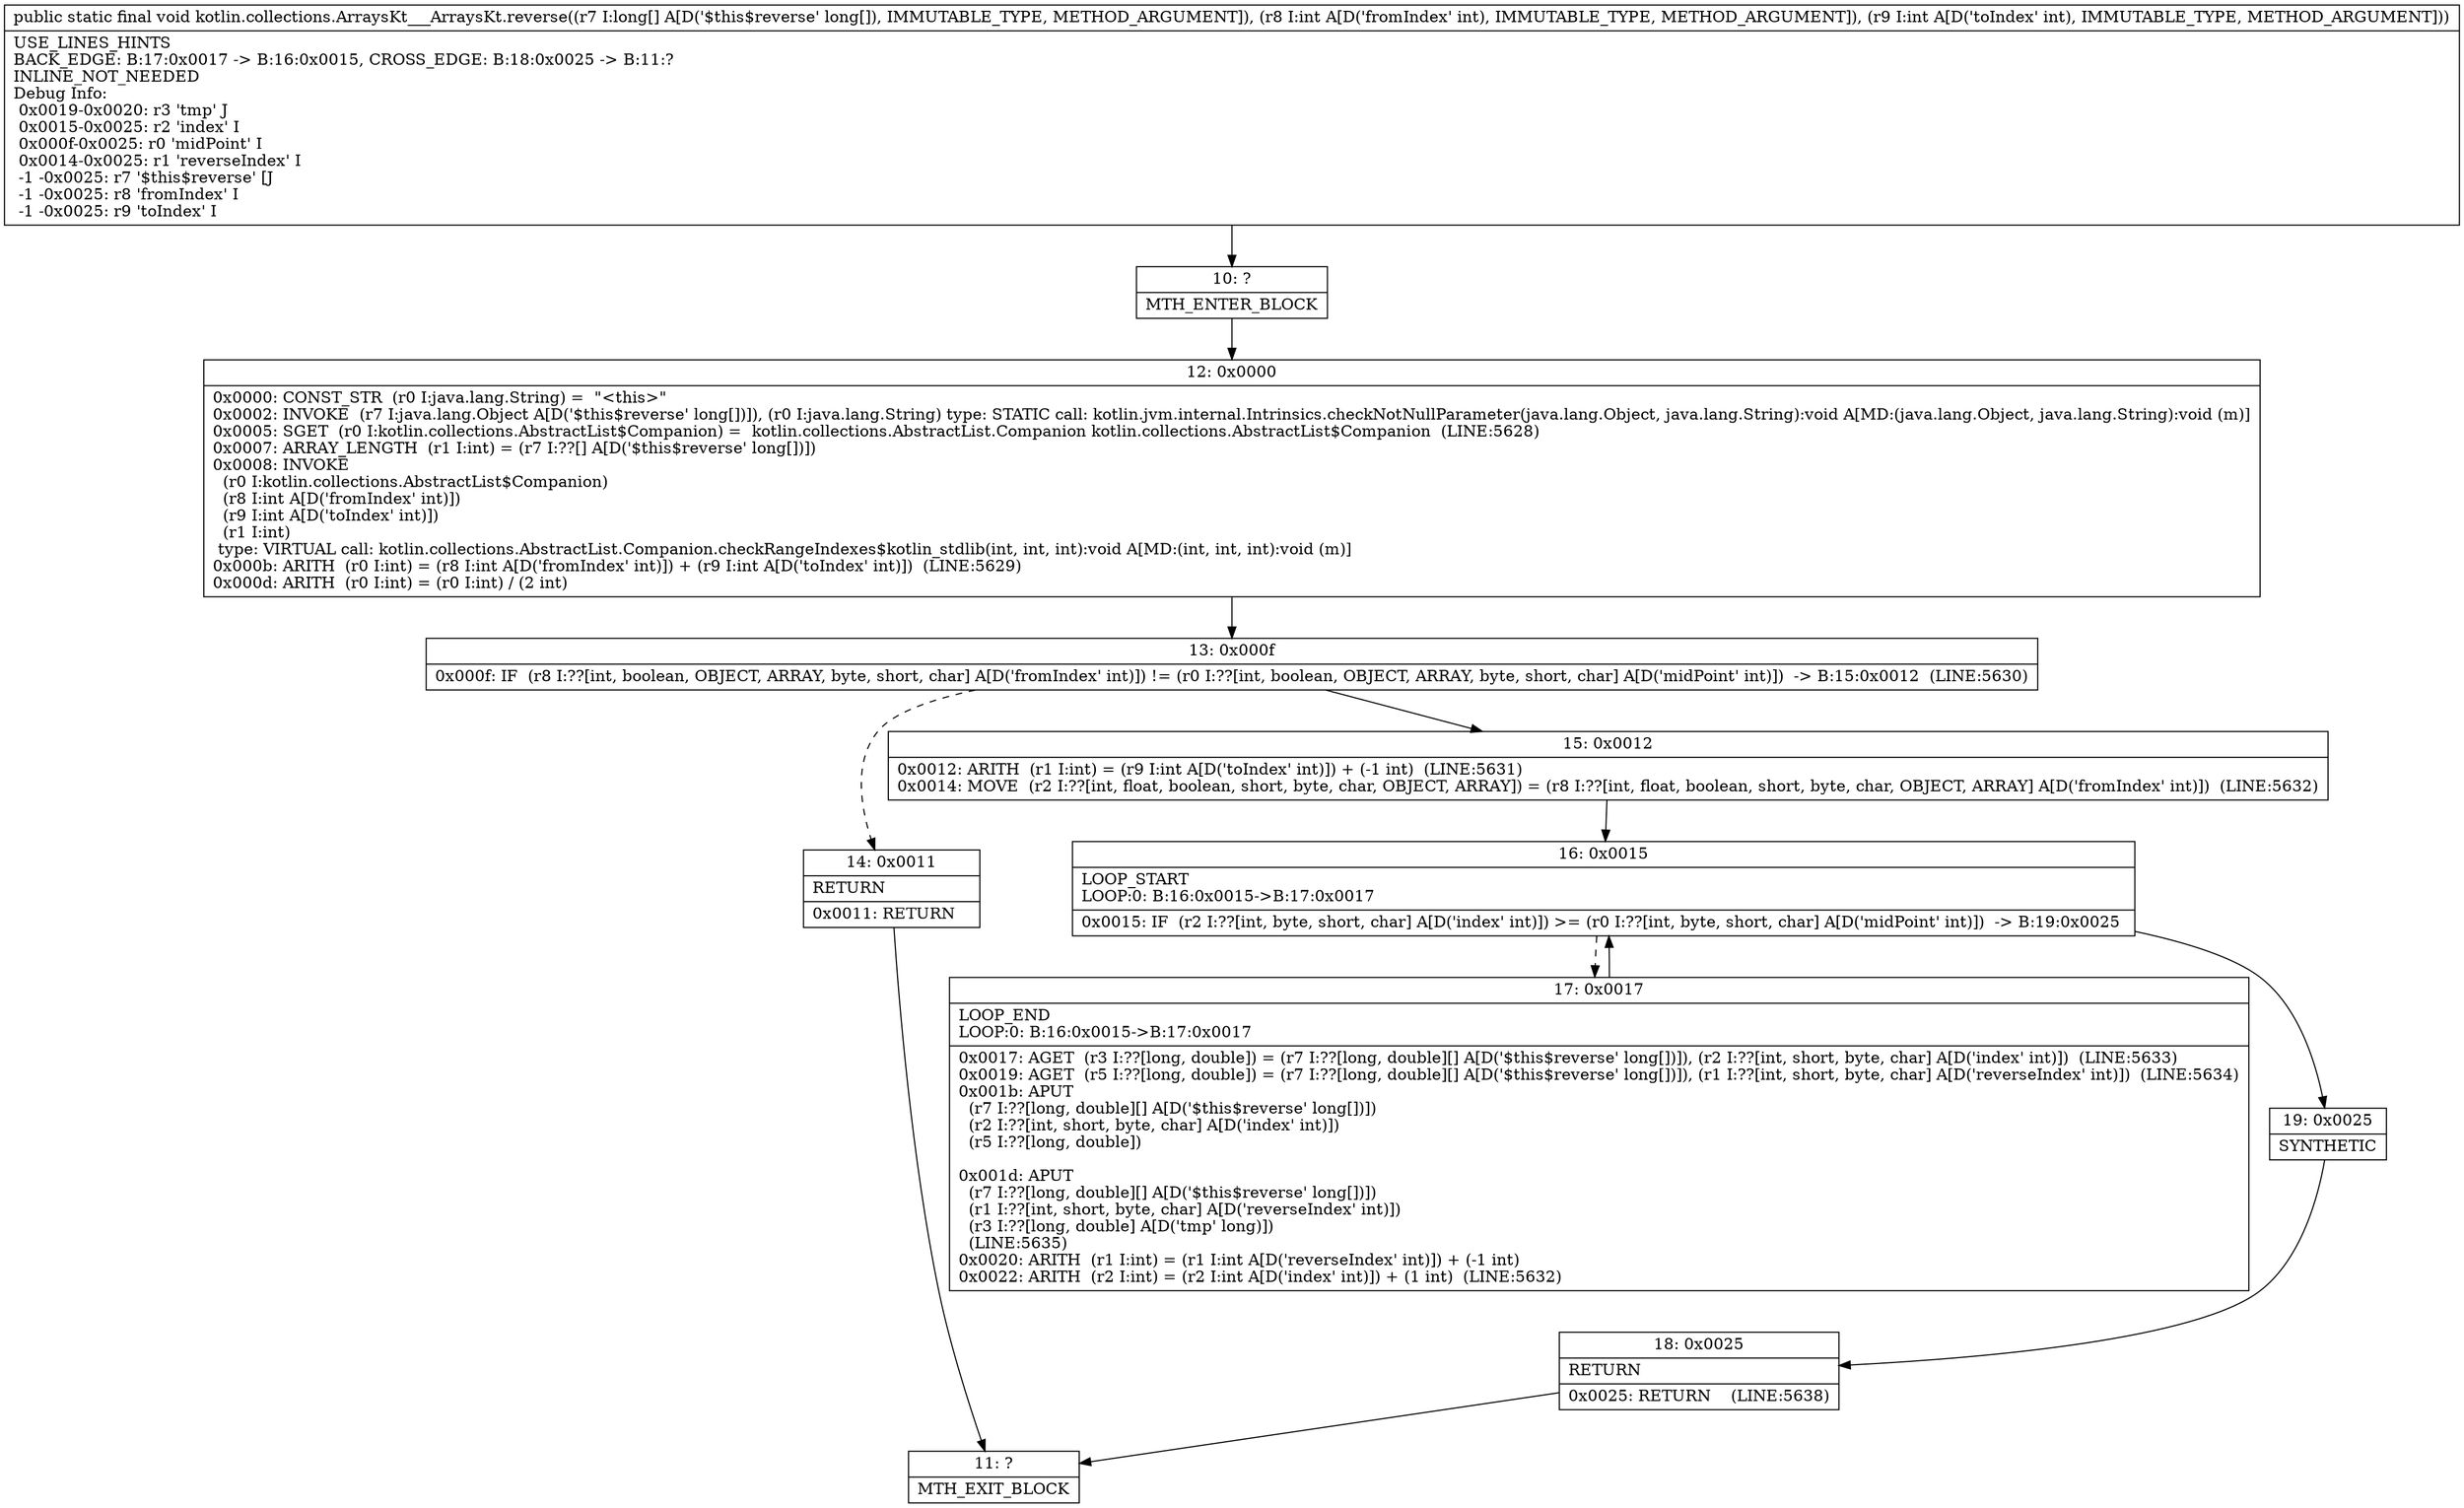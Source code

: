 digraph "CFG forkotlin.collections.ArraysKt___ArraysKt.reverse([JII)V" {
Node_10 [shape=record,label="{10\:\ ?|MTH_ENTER_BLOCK\l}"];
Node_12 [shape=record,label="{12\:\ 0x0000|0x0000: CONST_STR  (r0 I:java.lang.String) =  \"\<this\>\" \l0x0002: INVOKE  (r7 I:java.lang.Object A[D('$this$reverse' long[])]), (r0 I:java.lang.String) type: STATIC call: kotlin.jvm.internal.Intrinsics.checkNotNullParameter(java.lang.Object, java.lang.String):void A[MD:(java.lang.Object, java.lang.String):void (m)]\l0x0005: SGET  (r0 I:kotlin.collections.AbstractList$Companion) =  kotlin.collections.AbstractList.Companion kotlin.collections.AbstractList$Companion  (LINE:5628)\l0x0007: ARRAY_LENGTH  (r1 I:int) = (r7 I:??[] A[D('$this$reverse' long[])]) \l0x0008: INVOKE  \l  (r0 I:kotlin.collections.AbstractList$Companion)\l  (r8 I:int A[D('fromIndex' int)])\l  (r9 I:int A[D('toIndex' int)])\l  (r1 I:int)\l type: VIRTUAL call: kotlin.collections.AbstractList.Companion.checkRangeIndexes$kotlin_stdlib(int, int, int):void A[MD:(int, int, int):void (m)]\l0x000b: ARITH  (r0 I:int) = (r8 I:int A[D('fromIndex' int)]) + (r9 I:int A[D('toIndex' int)])  (LINE:5629)\l0x000d: ARITH  (r0 I:int) = (r0 I:int) \/ (2 int) \l}"];
Node_13 [shape=record,label="{13\:\ 0x000f|0x000f: IF  (r8 I:??[int, boolean, OBJECT, ARRAY, byte, short, char] A[D('fromIndex' int)]) != (r0 I:??[int, boolean, OBJECT, ARRAY, byte, short, char] A[D('midPoint' int)])  \-\> B:15:0x0012  (LINE:5630)\l}"];
Node_14 [shape=record,label="{14\:\ 0x0011|RETURN\l|0x0011: RETURN   \l}"];
Node_11 [shape=record,label="{11\:\ ?|MTH_EXIT_BLOCK\l}"];
Node_15 [shape=record,label="{15\:\ 0x0012|0x0012: ARITH  (r1 I:int) = (r9 I:int A[D('toIndex' int)]) + (\-1 int)  (LINE:5631)\l0x0014: MOVE  (r2 I:??[int, float, boolean, short, byte, char, OBJECT, ARRAY]) = (r8 I:??[int, float, boolean, short, byte, char, OBJECT, ARRAY] A[D('fromIndex' int)])  (LINE:5632)\l}"];
Node_16 [shape=record,label="{16\:\ 0x0015|LOOP_START\lLOOP:0: B:16:0x0015\-\>B:17:0x0017\l|0x0015: IF  (r2 I:??[int, byte, short, char] A[D('index' int)]) \>= (r0 I:??[int, byte, short, char] A[D('midPoint' int)])  \-\> B:19:0x0025 \l}"];
Node_17 [shape=record,label="{17\:\ 0x0017|LOOP_END\lLOOP:0: B:16:0x0015\-\>B:17:0x0017\l|0x0017: AGET  (r3 I:??[long, double]) = (r7 I:??[long, double][] A[D('$this$reverse' long[])]), (r2 I:??[int, short, byte, char] A[D('index' int)])  (LINE:5633)\l0x0019: AGET  (r5 I:??[long, double]) = (r7 I:??[long, double][] A[D('$this$reverse' long[])]), (r1 I:??[int, short, byte, char] A[D('reverseIndex' int)])  (LINE:5634)\l0x001b: APUT  \l  (r7 I:??[long, double][] A[D('$this$reverse' long[])])\l  (r2 I:??[int, short, byte, char] A[D('index' int)])\l  (r5 I:??[long, double])\l \l0x001d: APUT  \l  (r7 I:??[long, double][] A[D('$this$reverse' long[])])\l  (r1 I:??[int, short, byte, char] A[D('reverseIndex' int)])\l  (r3 I:??[long, double] A[D('tmp' long)])\l  (LINE:5635)\l0x0020: ARITH  (r1 I:int) = (r1 I:int A[D('reverseIndex' int)]) + (\-1 int) \l0x0022: ARITH  (r2 I:int) = (r2 I:int A[D('index' int)]) + (1 int)  (LINE:5632)\l}"];
Node_19 [shape=record,label="{19\:\ 0x0025|SYNTHETIC\l}"];
Node_18 [shape=record,label="{18\:\ 0x0025|RETURN\l|0x0025: RETURN    (LINE:5638)\l}"];
MethodNode[shape=record,label="{public static final void kotlin.collections.ArraysKt___ArraysKt.reverse((r7 I:long[] A[D('$this$reverse' long[]), IMMUTABLE_TYPE, METHOD_ARGUMENT]), (r8 I:int A[D('fromIndex' int), IMMUTABLE_TYPE, METHOD_ARGUMENT]), (r9 I:int A[D('toIndex' int), IMMUTABLE_TYPE, METHOD_ARGUMENT]))  | USE_LINES_HINTS\lBACK_EDGE: B:17:0x0017 \-\> B:16:0x0015, CROSS_EDGE: B:18:0x0025 \-\> B:11:?\lINLINE_NOT_NEEDED\lDebug Info:\l  0x0019\-0x0020: r3 'tmp' J\l  0x0015\-0x0025: r2 'index' I\l  0x000f\-0x0025: r0 'midPoint' I\l  0x0014\-0x0025: r1 'reverseIndex' I\l  \-1 \-0x0025: r7 '$this$reverse' [J\l  \-1 \-0x0025: r8 'fromIndex' I\l  \-1 \-0x0025: r9 'toIndex' I\l}"];
MethodNode -> Node_10;Node_10 -> Node_12;
Node_12 -> Node_13;
Node_13 -> Node_14[style=dashed];
Node_13 -> Node_15;
Node_14 -> Node_11;
Node_15 -> Node_16;
Node_16 -> Node_17[style=dashed];
Node_16 -> Node_19;
Node_17 -> Node_16;
Node_19 -> Node_18;
Node_18 -> Node_11;
}


